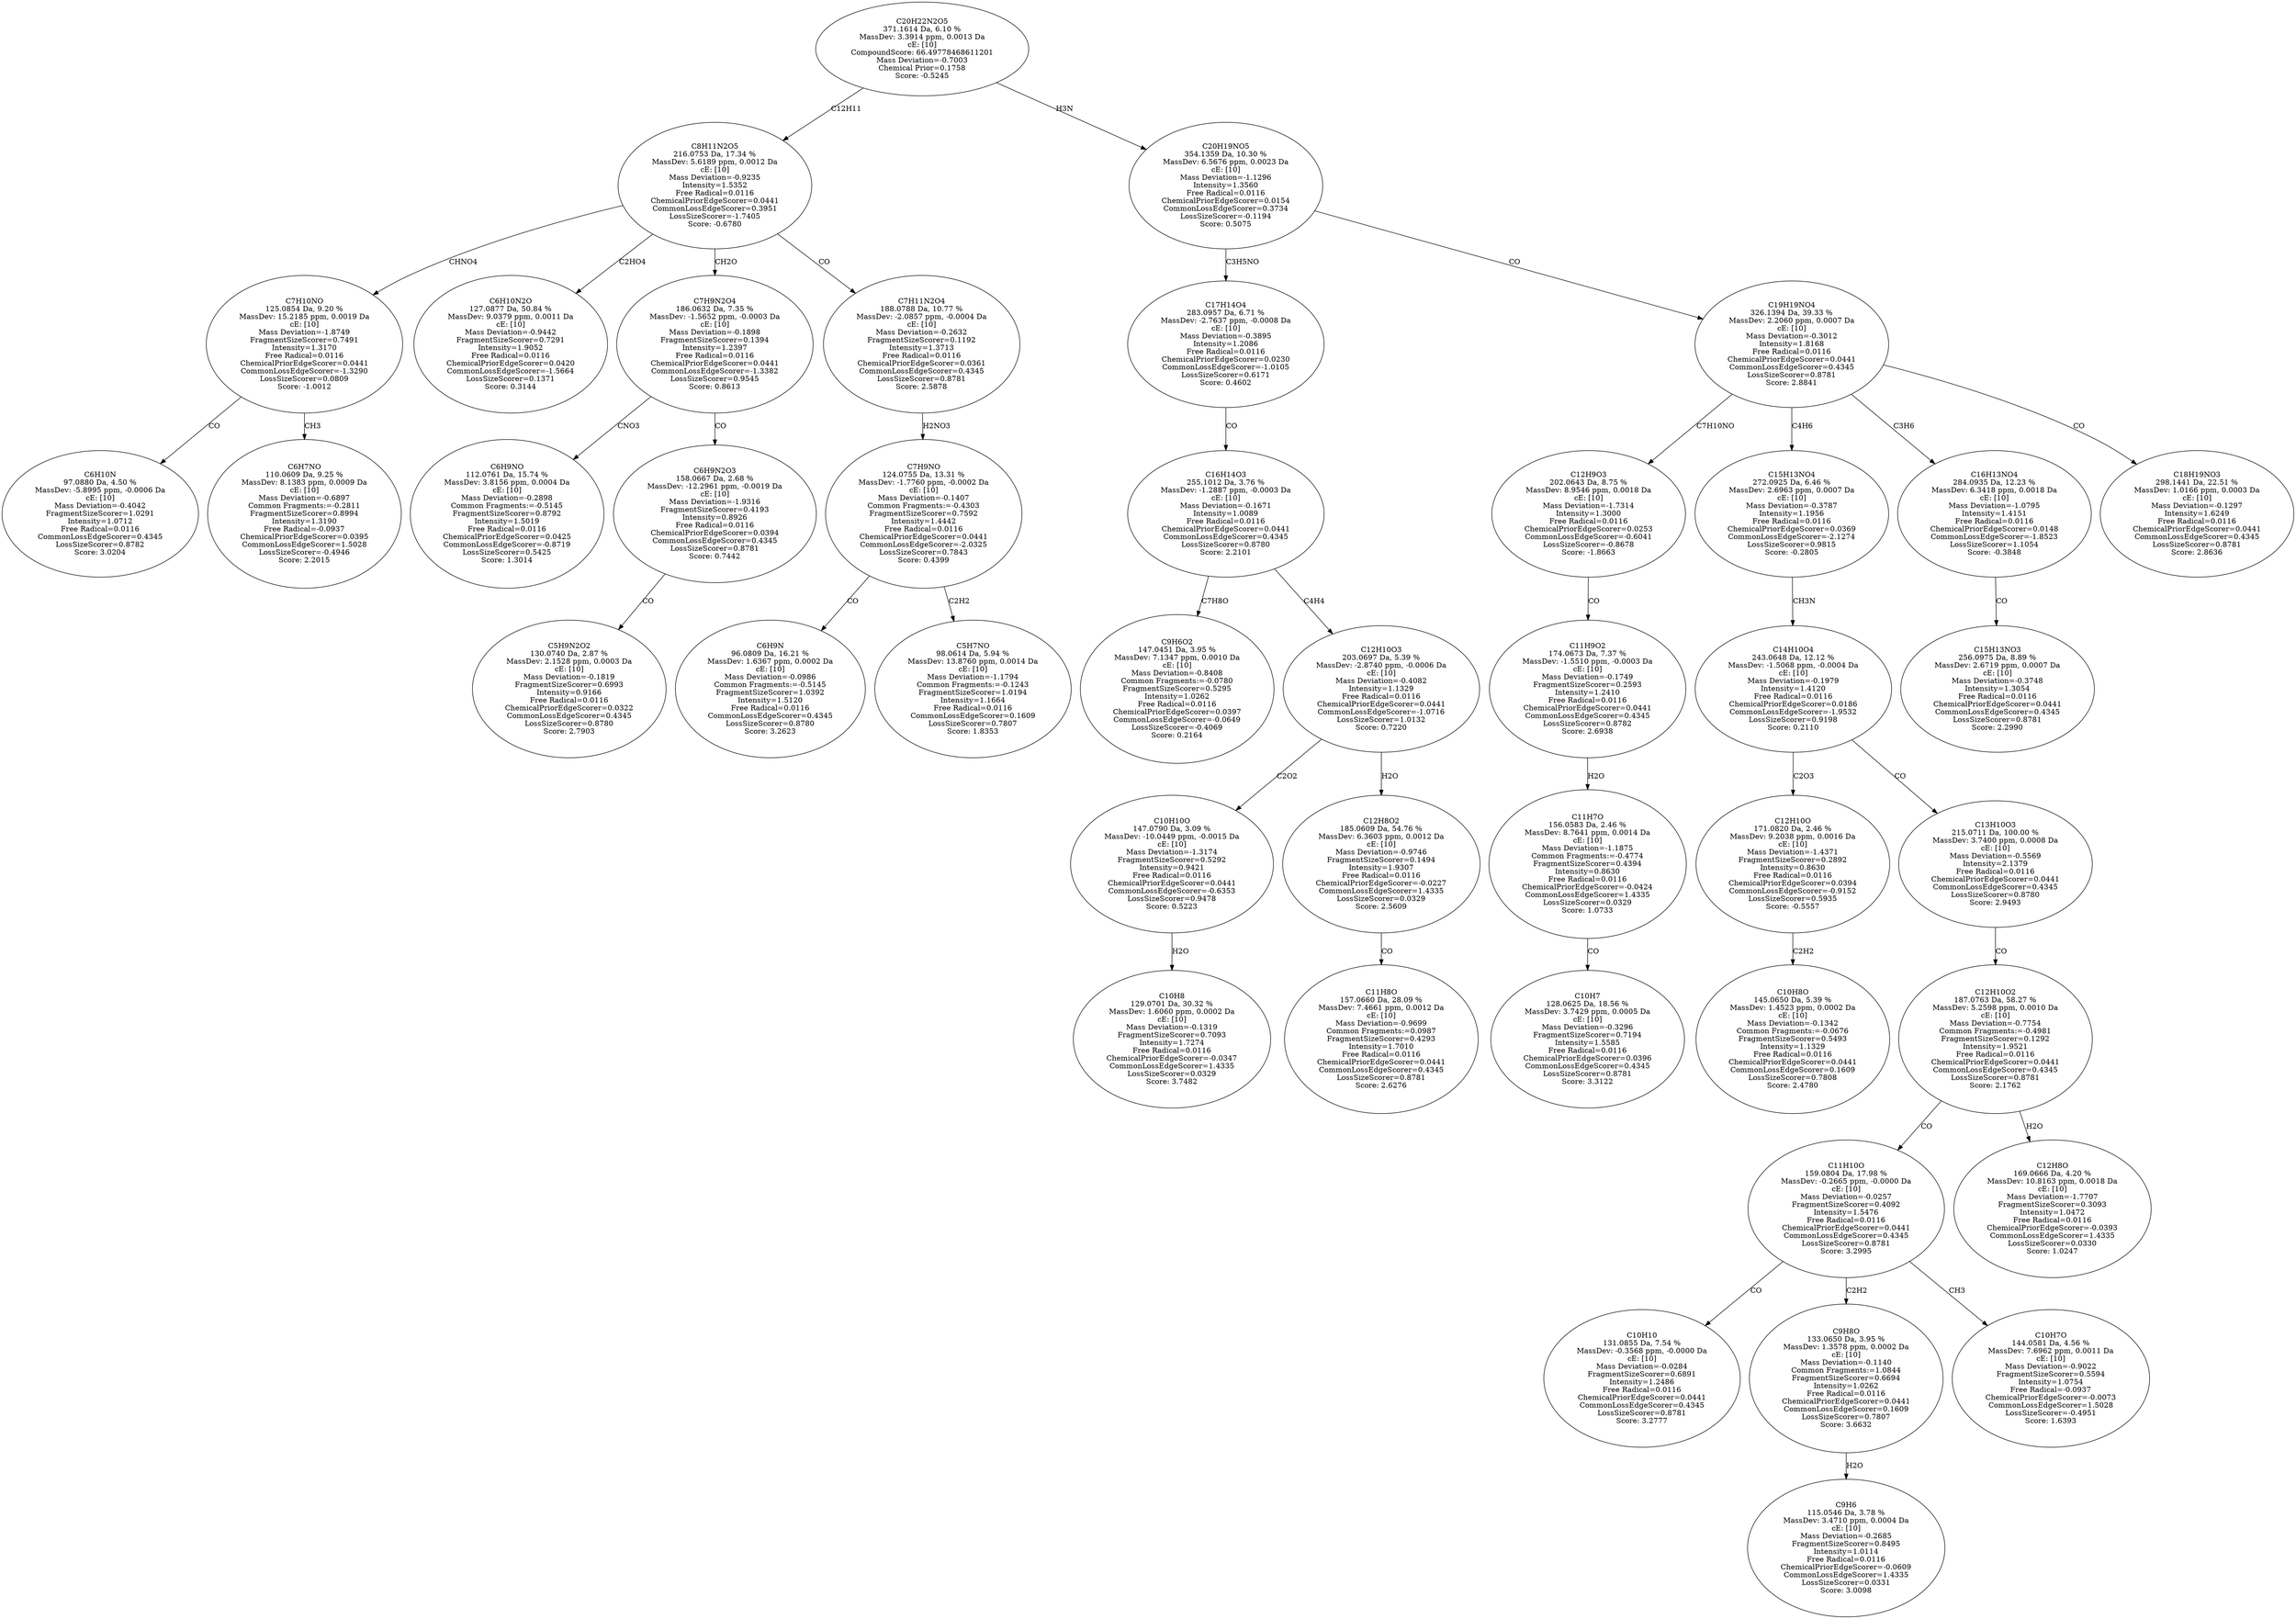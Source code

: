 strict digraph {
v1 [label="C6H10N\n97.0880 Da, 4.50 %\nMassDev: -5.8995 ppm, -0.0006 Da\ncE: [10]\nMass Deviation=-0.4042\nFragmentSizeScorer=1.0291\nIntensity=1.0712\nFree Radical=0.0116\nCommonLossEdgeScorer=0.4345\nLossSizeScorer=0.8782\nScore: 3.0204"];
v2 [label="C6H7NO\n110.0609 Da, 9.25 %\nMassDev: 8.1383 ppm, 0.0009 Da\ncE: [10]\nMass Deviation=-0.6897\nCommon Fragments:=-0.2811\nFragmentSizeScorer=0.8994\nIntensity=1.3190\nFree Radical=-0.0937\nChemicalPriorEdgeScorer=0.0395\nCommonLossEdgeScorer=1.5028\nLossSizeScorer=-0.4946\nScore: 2.2015"];
v3 [label="C7H10NO\n125.0854 Da, 9.20 %\nMassDev: 15.2185 ppm, 0.0019 Da\ncE: [10]\nMass Deviation=-1.8749\nFragmentSizeScorer=0.7491\nIntensity=1.3170\nFree Radical=0.0116\nChemicalPriorEdgeScorer=0.0441\nCommonLossEdgeScorer=-1.3290\nLossSizeScorer=0.0809\nScore: -1.0012"];
v4 [label="C6H10N2O\n127.0877 Da, 50.84 %\nMassDev: 9.0379 ppm, 0.0011 Da\ncE: [10]\nMass Deviation=-0.9442\nFragmentSizeScorer=0.7291\nIntensity=1.9052\nFree Radical=0.0116\nChemicalPriorEdgeScorer=0.0420\nCommonLossEdgeScorer=-1.5664\nLossSizeScorer=0.1371\nScore: 0.3144"];
v5 [label="C6H9NO\n112.0761 Da, 15.74 %\nMassDev: 3.8156 ppm, 0.0004 Da\ncE: [10]\nMass Deviation=-0.2898\nCommon Fragments:=-0.5145\nFragmentSizeScorer=0.8792\nIntensity=1.5019\nFree Radical=0.0116\nChemicalPriorEdgeScorer=0.0425\nCommonLossEdgeScorer=-0.8719\nLossSizeScorer=0.5425\nScore: 1.3014"];
v6 [label="C5H9N2O2\n130.0740 Da, 2.87 %\nMassDev: 2.1528 ppm, 0.0003 Da\ncE: [10]\nMass Deviation=-0.1819\nFragmentSizeScorer=0.6993\nIntensity=0.9166\nFree Radical=0.0116\nChemicalPriorEdgeScorer=0.0322\nCommonLossEdgeScorer=0.4345\nLossSizeScorer=0.8780\nScore: 2.7903"];
v7 [label="C6H9N2O3\n158.0667 Da, 2.68 %\nMassDev: -12.2961 ppm, -0.0019 Da\ncE: [10]\nMass Deviation=-1.9316\nFragmentSizeScorer=0.4193\nIntensity=0.8926\nFree Radical=0.0116\nChemicalPriorEdgeScorer=0.0394\nCommonLossEdgeScorer=0.4345\nLossSizeScorer=0.8781\nScore: 0.7442"];
v8 [label="C7H9N2O4\n186.0632 Da, 7.35 %\nMassDev: -1.5652 ppm, -0.0003 Da\ncE: [10]\nMass Deviation=-0.1898\nFragmentSizeScorer=0.1394\nIntensity=1.2397\nFree Radical=0.0116\nChemicalPriorEdgeScorer=0.0441\nCommonLossEdgeScorer=-1.3382\nLossSizeScorer=0.9545\nScore: 0.8613"];
v9 [label="C6H9N\n96.0809 Da, 16.21 %\nMassDev: 1.6367 ppm, 0.0002 Da\ncE: [10]\nMass Deviation=-0.0986\nCommon Fragments:=-0.5145\nFragmentSizeScorer=1.0392\nIntensity=1.5120\nFree Radical=0.0116\nCommonLossEdgeScorer=0.4345\nLossSizeScorer=0.8780\nScore: 3.2623"];
v10 [label="C5H7NO\n98.0614 Da, 5.94 %\nMassDev: 13.8760 ppm, 0.0014 Da\ncE: [10]\nMass Deviation=-1.1794\nCommon Fragments:=-0.1243\nFragmentSizeScorer=1.0194\nIntensity=1.1664\nFree Radical=0.0116\nCommonLossEdgeScorer=0.1609\nLossSizeScorer=0.7807\nScore: 1.8353"];
v11 [label="C7H9NO\n124.0755 Da, 13.31 %\nMassDev: -1.7760 ppm, -0.0002 Da\ncE: [10]\nMass Deviation=-0.1407\nCommon Fragments:=-0.4303\nFragmentSizeScorer=0.7592\nIntensity=1.4442\nFree Radical=0.0116\nChemicalPriorEdgeScorer=0.0441\nCommonLossEdgeScorer=-2.0325\nLossSizeScorer=0.7843\nScore: 0.4399"];
v12 [label="C7H11N2O4\n188.0788 Da, 10.77 %\nMassDev: -2.0857 ppm, -0.0004 Da\ncE: [10]\nMass Deviation=-0.2632\nFragmentSizeScorer=0.1192\nIntensity=1.3713\nFree Radical=0.0116\nChemicalPriorEdgeScorer=0.0361\nCommonLossEdgeScorer=0.4345\nLossSizeScorer=0.8781\nScore: 2.5878"];
v13 [label="C8H11N2O5\n216.0753 Da, 17.34 %\nMassDev: 5.6189 ppm, 0.0012 Da\ncE: [10]\nMass Deviation=-0.9235\nIntensity=1.5352\nFree Radical=0.0116\nChemicalPriorEdgeScorer=0.0441\nCommonLossEdgeScorer=0.3951\nLossSizeScorer=-1.7405\nScore: -0.6780"];
v14 [label="C9H6O2\n147.0451 Da, 3.95 %\nMassDev: 7.1347 ppm, 0.0010 Da\ncE: [10]\nMass Deviation=-0.8408\nCommon Fragments:=-0.0780\nFragmentSizeScorer=0.5295\nIntensity=1.0262\nFree Radical=0.0116\nChemicalPriorEdgeScorer=0.0397\nCommonLossEdgeScorer=-0.0649\nLossSizeScorer=-0.4069\nScore: 0.2164"];
v15 [label="C10H8\n129.0701 Da, 30.32 %\nMassDev: 1.6060 ppm, 0.0002 Da\ncE: [10]\nMass Deviation=-0.1319\nFragmentSizeScorer=0.7093\nIntensity=1.7274\nFree Radical=0.0116\nChemicalPriorEdgeScorer=-0.0347\nCommonLossEdgeScorer=1.4335\nLossSizeScorer=0.0329\nScore: 3.7482"];
v16 [label="C10H10O\n147.0790 Da, 3.09 %\nMassDev: -10.0449 ppm, -0.0015 Da\ncE: [10]\nMass Deviation=-1.3174\nFragmentSizeScorer=0.5292\nIntensity=0.9421\nFree Radical=0.0116\nChemicalPriorEdgeScorer=0.0441\nCommonLossEdgeScorer=-0.6353\nLossSizeScorer=0.9478\nScore: 0.5223"];
v17 [label="C11H8O\n157.0660 Da, 28.09 %\nMassDev: 7.4661 ppm, 0.0012 Da\ncE: [10]\nMass Deviation=-0.9699\nCommon Fragments:=0.0987\nFragmentSizeScorer=0.4293\nIntensity=1.7010\nFree Radical=0.0116\nChemicalPriorEdgeScorer=0.0441\nCommonLossEdgeScorer=0.4345\nLossSizeScorer=0.8781\nScore: 2.6276"];
v18 [label="C12H8O2\n185.0609 Da, 54.76 %\nMassDev: 6.3603 ppm, 0.0012 Da\ncE: [10]\nMass Deviation=-0.9746\nFragmentSizeScorer=0.1494\nIntensity=1.9307\nFree Radical=0.0116\nChemicalPriorEdgeScorer=-0.0227\nCommonLossEdgeScorer=1.4335\nLossSizeScorer=0.0329\nScore: 2.5609"];
v19 [label="C12H10O3\n203.0697 Da, 5.39 %\nMassDev: -2.8740 ppm, -0.0006 Da\ncE: [10]\nMass Deviation=-0.4082\nIntensity=1.1329\nFree Radical=0.0116\nChemicalPriorEdgeScorer=0.0441\nCommonLossEdgeScorer=-1.0716\nLossSizeScorer=1.0132\nScore: 0.7220"];
v20 [label="C16H14O3\n255.1012 Da, 3.76 %\nMassDev: -1.2887 ppm, -0.0003 Da\ncE: [10]\nMass Deviation=-0.1671\nIntensity=1.0089\nFree Radical=0.0116\nChemicalPriorEdgeScorer=0.0441\nCommonLossEdgeScorer=0.4345\nLossSizeScorer=0.8780\nScore: 2.2101"];
v21 [label="C17H14O4\n283.0957 Da, 6.71 %\nMassDev: -2.7637 ppm, -0.0008 Da\ncE: [10]\nMass Deviation=-0.3895\nIntensity=1.2086\nFree Radical=0.0116\nChemicalPriorEdgeScorer=0.0230\nCommonLossEdgeScorer=-1.0105\nLossSizeScorer=0.6171\nScore: 0.4602"];
v22 [label="C10H7\n128.0625 Da, 18.56 %\nMassDev: 3.7429 ppm, 0.0005 Da\ncE: [10]\nMass Deviation=-0.3296\nFragmentSizeScorer=0.7194\nIntensity=1.5585\nFree Radical=0.0116\nChemicalPriorEdgeScorer=0.0396\nCommonLossEdgeScorer=0.4345\nLossSizeScorer=0.8781\nScore: 3.3122"];
v23 [label="C11H7O\n156.0583 Da, 2.46 %\nMassDev: 8.7641 ppm, 0.0014 Da\ncE: [10]\nMass Deviation=-1.1875\nCommon Fragments:=-0.4774\nFragmentSizeScorer=0.4394\nIntensity=0.8630\nFree Radical=0.0116\nChemicalPriorEdgeScorer=-0.0424\nCommonLossEdgeScorer=1.4335\nLossSizeScorer=0.0329\nScore: 1.0733"];
v24 [label="C11H9O2\n174.0673 Da, 7.37 %\nMassDev: -1.5510 ppm, -0.0003 Da\ncE: [10]\nMass Deviation=-0.1749\nFragmentSizeScorer=0.2593\nIntensity=1.2410\nFree Radical=0.0116\nChemicalPriorEdgeScorer=0.0441\nCommonLossEdgeScorer=0.4345\nLossSizeScorer=0.8782\nScore: 2.6938"];
v25 [label="C12H9O3\n202.0643 Da, 8.75 %\nMassDev: 8.9546 ppm, 0.0018 Da\ncE: [10]\nMass Deviation=-1.7314\nIntensity=1.3000\nFree Radical=0.0116\nChemicalPriorEdgeScorer=0.0253\nCommonLossEdgeScorer=-0.6041\nLossSizeScorer=-0.8678\nScore: -1.8663"];
v26 [label="C10H8O\n145.0650 Da, 5.39 %\nMassDev: 1.4523 ppm, 0.0002 Da\ncE: [10]\nMass Deviation=-0.1342\nCommon Fragments:=-0.0676\nFragmentSizeScorer=0.5493\nIntensity=1.1329\nFree Radical=0.0116\nChemicalPriorEdgeScorer=0.0441\nCommonLossEdgeScorer=0.1609\nLossSizeScorer=0.7808\nScore: 2.4780"];
v27 [label="C12H10O\n171.0820 Da, 2.46 %\nMassDev: 9.2038 ppm, 0.0016 Da\ncE: [10]\nMass Deviation=-1.4371\nFragmentSizeScorer=0.2892\nIntensity=0.8630\nFree Radical=0.0116\nChemicalPriorEdgeScorer=0.0394\nCommonLossEdgeScorer=-0.9152\nLossSizeScorer=0.5935\nScore: -0.5557"];
v28 [label="C10H10\n131.0855 Da, 7.54 %\nMassDev: -0.3568 ppm, -0.0000 Da\ncE: [10]\nMass Deviation=-0.0284\nFragmentSizeScorer=0.6891\nIntensity=1.2486\nFree Radical=0.0116\nChemicalPriorEdgeScorer=0.0441\nCommonLossEdgeScorer=0.4345\nLossSizeScorer=0.8781\nScore: 3.2777"];
v29 [label="C9H6\n115.0546 Da, 3.78 %\nMassDev: 3.4710 ppm, 0.0004 Da\ncE: [10]\nMass Deviation=-0.2685\nFragmentSizeScorer=0.8495\nIntensity=1.0114\nFree Radical=0.0116\nChemicalPriorEdgeScorer=-0.0609\nCommonLossEdgeScorer=1.4335\nLossSizeScorer=0.0331\nScore: 3.0098"];
v30 [label="C9H8O\n133.0650 Da, 3.95 %\nMassDev: 1.3578 ppm, 0.0002 Da\ncE: [10]\nMass Deviation=-0.1140\nCommon Fragments:=1.0844\nFragmentSizeScorer=0.6694\nIntensity=1.0262\nFree Radical=0.0116\nChemicalPriorEdgeScorer=0.0441\nCommonLossEdgeScorer=0.1609\nLossSizeScorer=0.7807\nScore: 3.6632"];
v31 [label="C10H7O\n144.0581 Da, 4.56 %\nMassDev: 7.6962 ppm, 0.0011 Da\ncE: [10]\nMass Deviation=-0.9022\nFragmentSizeScorer=0.5594\nIntensity=1.0754\nFree Radical=-0.0937\nChemicalPriorEdgeScorer=-0.0073\nCommonLossEdgeScorer=1.5028\nLossSizeScorer=-0.4951\nScore: 1.6393"];
v32 [label="C11H10O\n159.0804 Da, 17.98 %\nMassDev: -0.2665 ppm, -0.0000 Da\ncE: [10]\nMass Deviation=-0.0257\nFragmentSizeScorer=0.4092\nIntensity=1.5476\nFree Radical=0.0116\nChemicalPriorEdgeScorer=0.0441\nCommonLossEdgeScorer=0.4345\nLossSizeScorer=0.8781\nScore: 3.2995"];
v33 [label="C12H8O\n169.0666 Da, 4.20 %\nMassDev: 10.8163 ppm, 0.0018 Da\ncE: [10]\nMass Deviation=-1.7707\nFragmentSizeScorer=0.3093\nIntensity=1.0472\nFree Radical=0.0116\nChemicalPriorEdgeScorer=-0.0393\nCommonLossEdgeScorer=1.4335\nLossSizeScorer=0.0330\nScore: 1.0247"];
v34 [label="C12H10O2\n187.0763 Da, 58.27 %\nMassDev: 5.2598 ppm, 0.0010 Da\ncE: [10]\nMass Deviation=-0.7754\nCommon Fragments:=-0.4981\nFragmentSizeScorer=0.1292\nIntensity=1.9521\nFree Radical=0.0116\nChemicalPriorEdgeScorer=0.0441\nCommonLossEdgeScorer=0.4345\nLossSizeScorer=0.8781\nScore: 2.1762"];
v35 [label="C13H10O3\n215.0711 Da, 100.00 %\nMassDev: 3.7400 ppm, 0.0008 Da\ncE: [10]\nMass Deviation=-0.5569\nIntensity=2.1379\nFree Radical=0.0116\nChemicalPriorEdgeScorer=0.0441\nCommonLossEdgeScorer=0.4345\nLossSizeScorer=0.8780\nScore: 2.9493"];
v36 [label="C14H10O4\n243.0648 Da, 12.12 %\nMassDev: -1.5068 ppm, -0.0004 Da\ncE: [10]\nMass Deviation=-0.1979\nIntensity=1.4120\nFree Radical=0.0116\nChemicalPriorEdgeScorer=0.0186\nCommonLossEdgeScorer=-1.9532\nLossSizeScorer=0.9198\nScore: 0.2110"];
v37 [label="C15H13NO4\n272.0925 Da, 6.46 %\nMassDev: 2.6963 ppm, 0.0007 Da\ncE: [10]\nMass Deviation=-0.3787\nIntensity=1.1956\nFree Radical=0.0116\nChemicalPriorEdgeScorer=0.0369\nCommonLossEdgeScorer=-2.1274\nLossSizeScorer=0.9815\nScore: -0.2805"];
v38 [label="C15H13NO3\n256.0975 Da, 8.89 %\nMassDev: 2.6719 ppm, 0.0007 Da\ncE: [10]\nMass Deviation=-0.3748\nIntensity=1.3054\nFree Radical=0.0116\nChemicalPriorEdgeScorer=0.0441\nCommonLossEdgeScorer=0.4345\nLossSizeScorer=0.8781\nScore: 2.2990"];
v39 [label="C16H13NO4\n284.0935 Da, 12.23 %\nMassDev: 6.3418 ppm, 0.0018 Da\ncE: [10]\nMass Deviation=-1.0795\nIntensity=1.4151\nFree Radical=0.0116\nChemicalPriorEdgeScorer=0.0148\nCommonLossEdgeScorer=-1.8523\nLossSizeScorer=1.1054\nScore: -0.3848"];
v40 [label="C18H19NO3\n298.1441 Da, 22.51 %\nMassDev: 1.0166 ppm, 0.0003 Da\ncE: [10]\nMass Deviation=-0.1297\nIntensity=1.6249\nFree Radical=0.0116\nChemicalPriorEdgeScorer=0.0441\nCommonLossEdgeScorer=0.4345\nLossSizeScorer=0.8781\nScore: 2.8636"];
v41 [label="C19H19NO4\n326.1394 Da, 39.33 %\nMassDev: 2.2060 ppm, 0.0007 Da\ncE: [10]\nMass Deviation=-0.3012\nIntensity=1.8168\nFree Radical=0.0116\nChemicalPriorEdgeScorer=0.0441\nCommonLossEdgeScorer=0.4345\nLossSizeScorer=0.8781\nScore: 2.8841"];
v42 [label="C20H19NO5\n354.1359 Da, 10.30 %\nMassDev: 6.5676 ppm, 0.0023 Da\ncE: [10]\nMass Deviation=-1.1296\nIntensity=1.3560\nFree Radical=0.0116\nChemicalPriorEdgeScorer=0.0154\nCommonLossEdgeScorer=0.3734\nLossSizeScorer=-0.1194\nScore: 0.5075"];
v43 [label="C20H22N2O5\n371.1614 Da, 6.10 %\nMassDev: 3.3914 ppm, 0.0013 Da\ncE: [10]\nCompoundScore: 66.49778468611201\nMass Deviation=-0.7003\nChemical Prior=0.1758\nScore: -0.5245"];
v3 -> v1 [label="CO"];
v3 -> v2 [label="CH3"];
v13 -> v3 [label="CHNO4"];
v13 -> v4 [label="C2HO4"];
v8 -> v5 [label="CNO3"];
v7 -> v6 [label="CO"];
v8 -> v7 [label="CO"];
v13 -> v8 [label="CH2O"];
v11 -> v9 [label="CO"];
v11 -> v10 [label="C2H2"];
v12 -> v11 [label="H2NO3"];
v13 -> v12 [label="CO"];
v43 -> v13 [label="C12H11"];
v20 -> v14 [label="C7H8O"];
v16 -> v15 [label="H2O"];
v19 -> v16 [label="C2O2"];
v18 -> v17 [label="CO"];
v19 -> v18 [label="H2O"];
v20 -> v19 [label="C4H4"];
v21 -> v20 [label="CO"];
v42 -> v21 [label="C3H5NO"];
v23 -> v22 [label="CO"];
v24 -> v23 [label="H2O"];
v25 -> v24 [label="CO"];
v41 -> v25 [label="C7H10NO"];
v27 -> v26 [label="C2H2"];
v36 -> v27 [label="C2O3"];
v32 -> v28 [label="CO"];
v30 -> v29 [label="H2O"];
v32 -> v30 [label="C2H2"];
v32 -> v31 [label="CH3"];
v34 -> v32 [label="CO"];
v34 -> v33 [label="H2O"];
v35 -> v34 [label="CO"];
v36 -> v35 [label="CO"];
v37 -> v36 [label="CH3N"];
v41 -> v37 [label="C4H6"];
v39 -> v38 [label="CO"];
v41 -> v39 [label="C3H6"];
v41 -> v40 [label="CO"];
v42 -> v41 [label="CO"];
v43 -> v42 [label="H3N"];
}